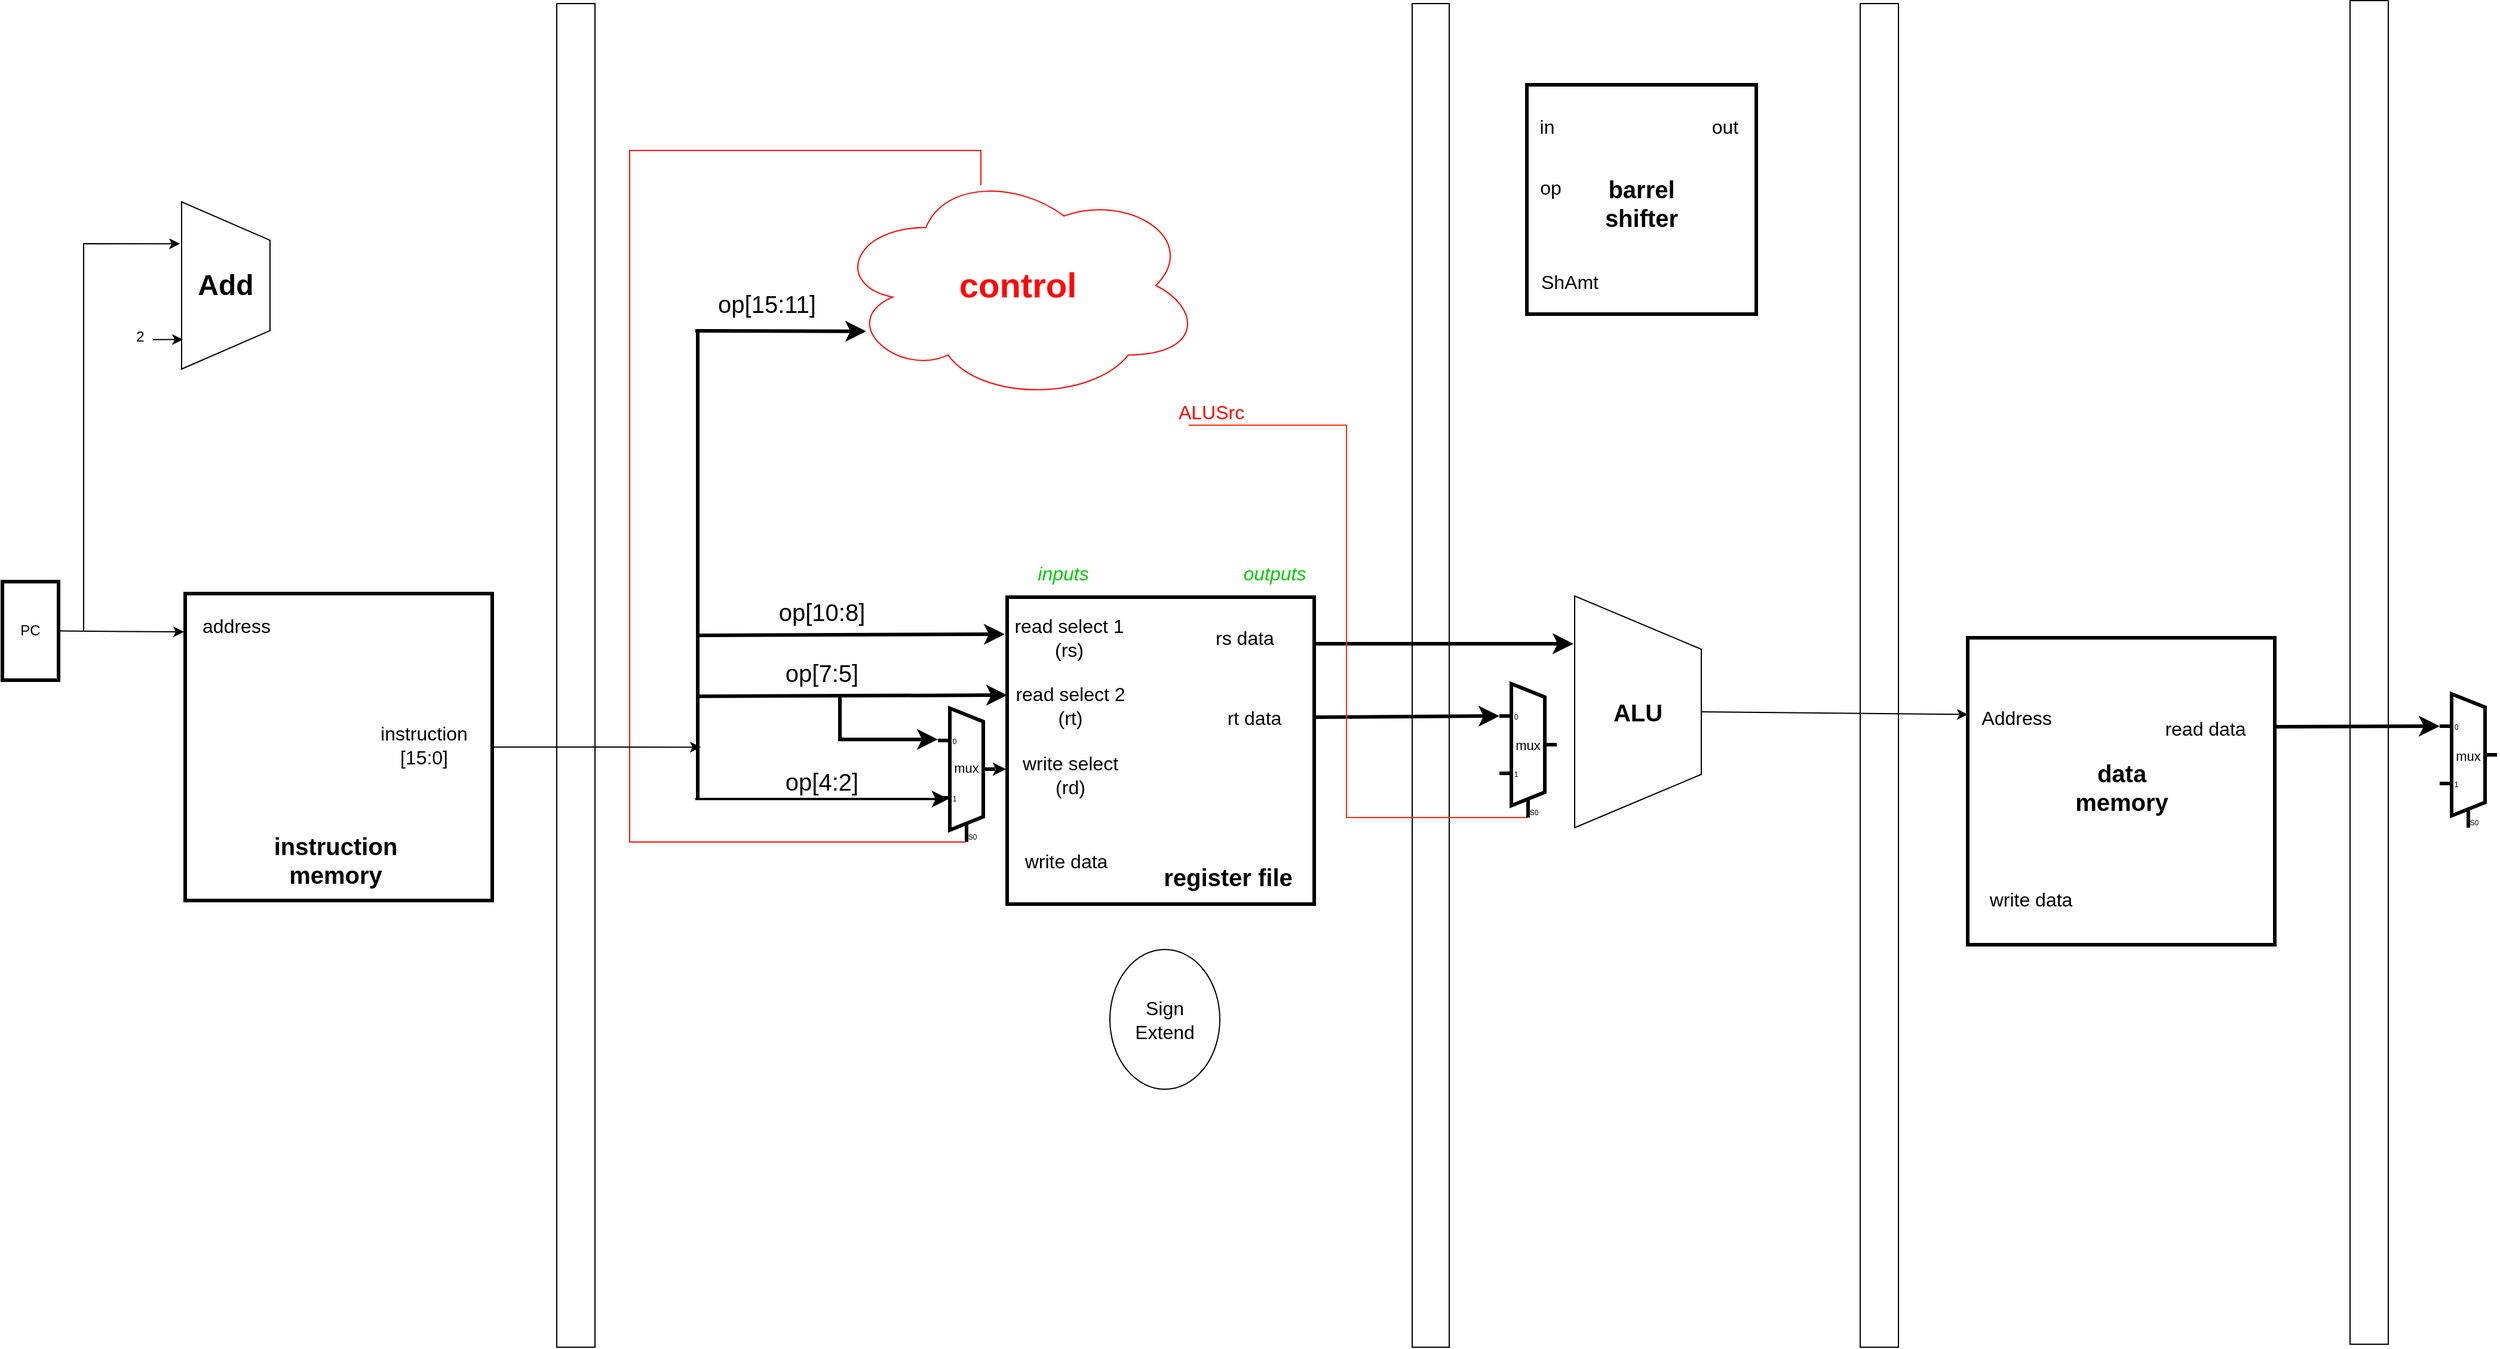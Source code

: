 <mxfile version="24.7.17">
  <diagram name="Page-1" id="fNMds45U4PwnaxW4AGc1">
    <mxGraphModel dx="3365" dy="1730" grid="0" gridSize="10" guides="1" tooltips="1" connect="1" arrows="1" fold="1" page="0" pageScale="1" pageWidth="850" pageHeight="1100" math="0" shadow="0">
      <root>
        <mxCell id="0" />
        <mxCell id="1" parent="0" />
        <mxCell id="muOvpEpb0NtmlUYYNEdW-12" value="" style="rounded=0;whiteSpace=wrap;html=1;" parent="1" vertex="1">
          <mxGeometry x="-238" y="184" width="32" height="1125" as="geometry" />
        </mxCell>
        <mxCell id="muOvpEpb0NtmlUYYNEdW-15" value="" style="rounded=0;whiteSpace=wrap;html=1;" parent="1" vertex="1">
          <mxGeometry x="478" y="184" width="31" height="1125" as="geometry" />
        </mxCell>
        <mxCell id="rFN4JdDNjN4XjkR0yoPJ-14" value="" style="endArrow=classic;html=1;rounded=0;fontSize=12;startSize=8;endSize=8;strokeWidth=3;" parent="1" edge="1">
          <mxGeometry width="50" height="50" relative="1" as="geometry">
            <mxPoint x="-122" y="458" as="sourcePoint" />
            <mxPoint x="21" y="458.41" as="targetPoint" />
          </mxGeometry>
        </mxCell>
        <mxCell id="rFN4JdDNjN4XjkR0yoPJ-16" value="op[15:11]" style="text;html=1;align=center;verticalAlign=middle;whiteSpace=wrap;rounded=0;fontSize=20;" parent="1" vertex="1">
          <mxGeometry x="-92" y="420" width="60" height="30" as="geometry" />
        </mxCell>
        <mxCell id="rFN4JdDNjN4XjkR0yoPJ-17" value="" style="endArrow=classic;html=1;rounded=0;fontSize=12;startSize=8;endSize=8;curved=1;strokeWidth=3;" parent="1" edge="1">
          <mxGeometry width="50" height="50" relative="1" as="geometry">
            <mxPoint x="-120" y="713" as="sourcePoint" />
            <mxPoint x="137" y="712" as="targetPoint" />
          </mxGeometry>
        </mxCell>
        <mxCell id="rFN4JdDNjN4XjkR0yoPJ-18" value="op[10:8]" style="text;html=1;align=center;verticalAlign=middle;whiteSpace=wrap;rounded=0;fontSize=20;" parent="1" vertex="1">
          <mxGeometry x="-46" y="678" width="60" height="30" as="geometry" />
        </mxCell>
        <mxCell id="rFN4JdDNjN4XjkR0yoPJ-24" value="" style="endArrow=classic;html=1;rounded=0;fontSize=12;startSize=8;endSize=8;curved=1;strokeWidth=3;" parent="1" edge="1">
          <mxGeometry width="50" height="50" relative="1" as="geometry">
            <mxPoint x="-120" y="764" as="sourcePoint" />
            <mxPoint x="139" y="763" as="targetPoint" />
          </mxGeometry>
        </mxCell>
        <mxCell id="rFN4JdDNjN4XjkR0yoPJ-25" value="op[7:5]" style="text;html=1;align=center;verticalAlign=middle;whiteSpace=wrap;rounded=0;fontSize=20;" parent="1" vertex="1">
          <mxGeometry x="-46" y="729" width="60" height="30" as="geometry" />
        </mxCell>
        <mxCell id="rFN4JdDNjN4XjkR0yoPJ-32" value="" style="shadow=0;dashed=0;align=center;html=1;strokeWidth=3;shape=mxgraph.electrical.abstract.mux2;whiteSpace=wrap;" parent="1" vertex="1">
          <mxGeometry x="81" y="774" width="48" height="112" as="geometry" />
        </mxCell>
        <mxCell id="rFN4JdDNjN4XjkR0yoPJ-35" value="" style="endArrow=classic;html=1;rounded=0;fontSize=12;startSize=8;endSize=8;strokeWidth=3;entryX=0;entryY=0.206;entryDx=0;entryDy=3;entryPerimeter=0;edgeStyle=orthogonalEdgeStyle;" parent="1" target="rFN4JdDNjN4XjkR0yoPJ-32" edge="1">
          <mxGeometry width="50" height="50" relative="1" as="geometry">
            <mxPoint x="-1" y="764" as="sourcePoint" />
            <mxPoint x="-1" y="817" as="targetPoint" />
            <Array as="points">
              <mxPoint x="-1" y="800" />
            </Array>
          </mxGeometry>
        </mxCell>
        <mxCell id="rFN4JdDNjN4XjkR0yoPJ-40" value="" style="endArrow=classic;html=1;rounded=0;fontSize=12;startSize=8;endSize=8;curved=1;" parent="1" edge="1">
          <mxGeometry width="50" height="50" relative="1" as="geometry">
            <mxPoint x="132" y="825" as="sourcePoint" />
            <mxPoint x="138" y="825" as="targetPoint" />
          </mxGeometry>
        </mxCell>
        <mxCell id="rFN4JdDNjN4XjkR0yoPJ-41" value="" style="endArrow=none;html=1;rounded=0;fontSize=12;startSize=8;endSize=8;entryX=0.262;entryY=1;entryDx=10;entryDy=0;entryPerimeter=0;edgeStyle=orthogonalEdgeStyle;strokeColor=#ff1100;strokeWidth=1;" parent="1" target="rFN4JdDNjN4XjkR0yoPJ-32" edge="1">
          <mxGeometry width="50" height="50" relative="1" as="geometry">
            <mxPoint x="117" y="336" as="sourcePoint" />
            <mxPoint x="167" y="286" as="targetPoint" />
            <Array as="points">
              <mxPoint x="117" y="307" />
              <mxPoint x="-177" y="307" />
              <mxPoint x="-177" y="886" />
            </Array>
          </mxGeometry>
        </mxCell>
        <mxCell id="rFN4JdDNjN4XjkR0yoPJ-42" value="" style="endArrow=classic;html=1;rounded=0;fontSize=12;startSize=8;endSize=8;curved=1;strokeWidth=2;" parent="1" edge="1">
          <mxGeometry width="50" height="50" relative="1" as="geometry">
            <mxPoint x="-122" y="850" as="sourcePoint" />
            <mxPoint x="90" y="850" as="targetPoint" />
          </mxGeometry>
        </mxCell>
        <mxCell id="rFN4JdDNjN4XjkR0yoPJ-43" value="op[4:2]" style="text;html=1;align=center;verticalAlign=middle;whiteSpace=wrap;rounded=0;fontSize=20;" parent="1" vertex="1">
          <mxGeometry x="-46" y="820" width="60" height="30" as="geometry" />
        </mxCell>
        <mxCell id="rFN4JdDNjN4XjkR0yoPJ-45" value="mux" style="text;html=1;align=center;verticalAlign=middle;whiteSpace=wrap;rounded=0;fontSize=11;" parent="1" vertex="1">
          <mxGeometry x="94" y="812" width="22" height="23" as="geometry" />
        </mxCell>
        <mxCell id="rFN4JdDNjN4XjkR0yoPJ-46" value="" style="ellipse;shape=cloud;whiteSpace=wrap;html=1;fontColor=#FF1C1C;strokeColor=#FF0000;strokeWidth=1;" parent="1" vertex="1">
          <mxGeometry x="-6" y="323" width="308" height="194" as="geometry" />
        </mxCell>
        <mxCell id="rFN4JdDNjN4XjkR0yoPJ-47" value="&lt;b style=&quot;font-size: 29px;&quot;&gt;control&lt;/b&gt;" style="text;html=1;align=center;verticalAlign=middle;whiteSpace=wrap;rounded=0;fontSize=29;fontColor=#FF0808;" parent="1" vertex="1">
          <mxGeometry x="118" y="406.5" width="60" height="27" as="geometry" />
        </mxCell>
        <mxCell id="3E7eyOwTPvob0F8doDhA-3" value="&lt;i&gt;inputs&lt;/i&gt;" style="text;html=1;align=center;verticalAlign=middle;whiteSpace=wrap;rounded=0;fontSize=16;fontColor=#00CC00;" parent="1" vertex="1">
          <mxGeometry x="156" y="646" width="60" height="30" as="geometry" />
        </mxCell>
        <mxCell id="3E7eyOwTPvob0F8doDhA-5" value="&lt;i&gt;outputs&lt;/i&gt;" style="text;html=1;align=center;verticalAlign=middle;whiteSpace=wrap;rounded=0;fontSize=16;fontColor=#00CC00;" parent="1" vertex="1">
          <mxGeometry x="333" y="646" width="60" height="30" as="geometry" />
        </mxCell>
        <mxCell id="3E7eyOwTPvob0F8doDhA-17" value="" style="endArrow=classic;html=1;rounded=0;fontSize=12;startSize=8;endSize=8;curved=1;strokeWidth=3;" parent="1" edge="1">
          <mxGeometry width="50" height="50" relative="1" as="geometry">
            <mxPoint x="396" y="720" as="sourcePoint" />
            <mxPoint x="613" y="720" as="targetPoint" />
          </mxGeometry>
        </mxCell>
        <mxCell id="3E7eyOwTPvob0F8doDhA-20" value="" style="endArrow=classic;html=1;rounded=0;fontSize=12;startSize=8;endSize=8;curved=1;strokeWidth=3;entryX=0;entryY=0.214;entryDx=0;entryDy=3;entryPerimeter=0;exitX=1;exitY=0.5;exitDx=0;exitDy=0;" parent="1" source="3E7eyOwTPvob0F8doDhA-12" target="3E7eyOwTPvob0F8doDhA-19" edge="1">
          <mxGeometry width="50" height="50" relative="1" as="geometry">
            <mxPoint x="396" y="770.97" as="sourcePoint" />
            <mxPoint x="548" y="771" as="targetPoint" />
          </mxGeometry>
        </mxCell>
        <mxCell id="3E7eyOwTPvob0F8doDhA-21" value="" style="endArrow=none;html=1;rounded=0;fontSize=12;startSize=8;endSize=8;edgeStyle=orthogonalEdgeStyle;entryX=0.292;entryY=1;entryDx=10;entryDy=0;entryPerimeter=0;strokeColor=#FF2D03;" parent="1" target="3E7eyOwTPvob0F8doDhA-19" edge="1">
          <mxGeometry width="50" height="50" relative="1" as="geometry">
            <mxPoint x="291" y="537" as="sourcePoint" />
            <mxPoint x="448" y="859.0" as="targetPoint" />
            <Array as="points">
              <mxPoint x="291" y="537" />
              <mxPoint x="423" y="537" />
              <mxPoint x="423" y="866" />
              <mxPoint x="490" y="866" />
            </Array>
          </mxGeometry>
        </mxCell>
        <mxCell id="3E7eyOwTPvob0F8doDhA-23" value="&lt;font color=&quot;#ff0000&quot;&gt;ALUSrc&lt;/font&gt;" style="text;html=1;align=center;verticalAlign=middle;whiteSpace=wrap;rounded=0;fontSize=16;" parent="1" vertex="1">
          <mxGeometry x="280" y="511" width="60" height="30" as="geometry" />
        </mxCell>
        <mxCell id="3E7eyOwTPvob0F8doDhA-24" value="" style="ellipse;whiteSpace=wrap;html=1;" parent="1" vertex="1">
          <mxGeometry x="225" y="976" width="92" height="117" as="geometry" />
        </mxCell>
        <mxCell id="3E7eyOwTPvob0F8doDhA-25" value="Sign Extend" style="text;html=1;align=center;verticalAlign=middle;whiteSpace=wrap;rounded=0;fontSize=16;" parent="1" vertex="1">
          <mxGeometry x="241" y="1019.5" width="60" height="30" as="geometry" />
        </mxCell>
        <mxCell id="muOvpEpb0NtmlUYYNEdW-38" style="edgeStyle=none;rounded=0;orthogonalLoop=1;jettySize=auto;html=1;exitX=1;exitY=0.5;exitDx=0;exitDy=0;" parent="1" source="muOvpEpb0NtmlUYYNEdW-1" edge="1">
          <mxGeometry relative="1" as="geometry">
            <mxPoint x="-117.429" y="806.571" as="targetPoint" />
          </mxGeometry>
        </mxCell>
        <mxCell id="muOvpEpb0NtmlUYYNEdW-8" value="" style="whiteSpace=wrap;html=1;aspect=fixed;strokeWidth=3;" parent="1" vertex="1">
          <mxGeometry x="943" y="715" width="257" height="257" as="geometry" />
        </mxCell>
        <mxCell id="muOvpEpb0NtmlUYYNEdW-9" value="Address" style="text;html=1;align=center;verticalAlign=middle;whiteSpace=wrap;rounded=0;fontSize=16;" parent="1" vertex="1">
          <mxGeometry x="934" y="762" width="100" height="39" as="geometry" />
        </mxCell>
        <mxCell id="muOvpEpb0NtmlUYYNEdW-10" value="&lt;b&gt;data memory&lt;/b&gt;" style="text;html=1;align=center;verticalAlign=middle;whiteSpace=wrap;rounded=0;fontSize=20;" parent="1" vertex="1">
          <mxGeometry x="1016.5" y="824.5" width="110" height="30" as="geometry" />
        </mxCell>
        <mxCell id="muOvpEpb0NtmlUYYNEdW-13" value="" style="group" parent="1" vertex="1" connectable="0">
          <mxGeometry x="614" y="680" width="106" height="194" as="geometry" />
        </mxCell>
        <mxCell id="3E7eyOwTPvob0F8doDhA-14" value="" style="verticalLabelPosition=middle;verticalAlign=middle;html=1;shape=trapezoid;perimeter=trapezoidPerimeter;whiteSpace=wrap;size=0.23;arcSize=10;flipV=1;labelPosition=center;align=center;direction=south;" parent="muOvpEpb0NtmlUYYNEdW-13" vertex="1">
          <mxGeometry width="106" height="194" as="geometry" />
        </mxCell>
        <mxCell id="3E7eyOwTPvob0F8doDhA-15" value="&lt;b style=&quot;font-size: 20px;&quot;&gt;ALU&lt;/b&gt;" style="text;html=1;align=center;verticalAlign=middle;whiteSpace=wrap;rounded=0;fontSize=20;" parent="muOvpEpb0NtmlUYYNEdW-13" vertex="1">
          <mxGeometry x="23" y="82" width="60" height="30" as="geometry" />
        </mxCell>
        <mxCell id="muOvpEpb0NtmlUYYNEdW-14" value="" style="group" parent="1" vertex="1" connectable="0">
          <mxGeometry x="551" y="753.5" width="48" height="112" as="geometry" />
        </mxCell>
        <mxCell id="3E7eyOwTPvob0F8doDhA-19" value="" style="shadow=0;dashed=0;align=center;html=1;strokeWidth=3;shape=mxgraph.electrical.abstract.mux2;whiteSpace=wrap;" parent="muOvpEpb0NtmlUYYNEdW-14" vertex="1">
          <mxGeometry width="48" height="112" as="geometry" />
        </mxCell>
        <mxCell id="3E7eyOwTPvob0F8doDhA-26" value="mux" style="text;html=1;align=center;verticalAlign=middle;whiteSpace=wrap;rounded=0;fontSize=11;" parent="muOvpEpb0NtmlUYYNEdW-14" vertex="1">
          <mxGeometry x="13" y="40" width="22" height="23" as="geometry" />
        </mxCell>
        <mxCell id="muOvpEpb0NtmlUYYNEdW-16" value="" style="rounded=0;whiteSpace=wrap;html=1;" parent="1" vertex="1">
          <mxGeometry x="853" y="184" width="32" height="1125" as="geometry" />
        </mxCell>
        <mxCell id="muOvpEpb0NtmlUYYNEdW-17" value="" style="rounded=0;whiteSpace=wrap;html=1;" parent="1" vertex="1">
          <mxGeometry x="1263" y="181.5" width="32" height="1125" as="geometry" />
        </mxCell>
        <mxCell id="muOvpEpb0NtmlUYYNEdW-19" value="write data" style="text;html=1;align=center;verticalAlign=middle;whiteSpace=wrap;rounded=0;fontSize=16;" parent="1" vertex="1">
          <mxGeometry x="946" y="914" width="100" height="39" as="geometry" />
        </mxCell>
        <mxCell id="muOvpEpb0NtmlUYYNEdW-20" value="read data" style="text;html=1;align=center;verticalAlign=middle;whiteSpace=wrap;rounded=0;fontSize=16;" parent="1" vertex="1">
          <mxGeometry x="1092" y="771.5" width="100" height="39" as="geometry" />
        </mxCell>
        <mxCell id="muOvpEpb0NtmlUYYNEdW-21" value="" style="group" parent="1" vertex="1" connectable="0">
          <mxGeometry x="1338" y="762" width="48" height="112" as="geometry" />
        </mxCell>
        <mxCell id="muOvpEpb0NtmlUYYNEdW-22" value="" style="shadow=0;dashed=0;align=center;html=1;strokeWidth=3;shape=mxgraph.electrical.abstract.mux2;whiteSpace=wrap;" parent="muOvpEpb0NtmlUYYNEdW-21" vertex="1">
          <mxGeometry width="48" height="112" as="geometry" />
        </mxCell>
        <mxCell id="muOvpEpb0NtmlUYYNEdW-23" value="mux" style="text;html=1;align=center;verticalAlign=middle;whiteSpace=wrap;rounded=0;fontSize=11;" parent="muOvpEpb0NtmlUYYNEdW-21" vertex="1">
          <mxGeometry x="13" y="40" width="22" height="23" as="geometry" />
        </mxCell>
        <mxCell id="muOvpEpb0NtmlUYYNEdW-25" value="" style="endArrow=classic;html=1;rounded=0;fontSize=12;startSize=8;endSize=8;curved=1;strokeWidth=3;exitX=0.997;exitY=0.29;exitDx=0;exitDy=0;exitPerimeter=0;entryX=0;entryY=0.214;entryDx=0;entryDy=3;entryPerimeter=0;" parent="1" source="muOvpEpb0NtmlUYYNEdW-8" target="muOvpEpb0NtmlUYYNEdW-22" edge="1">
          <mxGeometry width="50" height="50" relative="1" as="geometry">
            <mxPoint x="1205" y="786" as="sourcePoint" />
            <mxPoint x="1331" y="790" as="targetPoint" />
          </mxGeometry>
        </mxCell>
        <mxCell id="muOvpEpb0NtmlUYYNEdW-27" value="" style="group" parent="1" vertex="1" connectable="0">
          <mxGeometry x="139" y="681" width="257" height="257" as="geometry" />
        </mxCell>
        <mxCell id="rFN4JdDNjN4XjkR0yoPJ-5" value="" style="whiteSpace=wrap;html=1;aspect=fixed;strokeWidth=3;" parent="muOvpEpb0NtmlUYYNEdW-27" vertex="1">
          <mxGeometry width="257" height="257" as="geometry" />
        </mxCell>
        <mxCell id="rFN4JdDNjN4XjkR0yoPJ-6" value="read select 1 (rs)" style="text;html=1;align=center;verticalAlign=middle;whiteSpace=wrap;rounded=0;fontSize=16;" parent="muOvpEpb0NtmlUYYNEdW-27" vertex="1">
          <mxGeometry x="2" y="14" width="100" height="39" as="geometry" />
        </mxCell>
        <mxCell id="rFN4JdDNjN4XjkR0yoPJ-7" value="read select 2 (rt)" style="text;html=1;align=center;verticalAlign=middle;whiteSpace=wrap;rounded=0;fontSize=16;" parent="muOvpEpb0NtmlUYYNEdW-27" vertex="1">
          <mxGeometry x="3.5" y="71" width="97.5" height="39" as="geometry" />
        </mxCell>
        <mxCell id="rFN4JdDNjN4XjkR0yoPJ-8" value="write select (rd)" style="text;html=1;align=center;verticalAlign=middle;whiteSpace=wrap;rounded=0;fontSize=16;" parent="muOvpEpb0NtmlUYYNEdW-27" vertex="1">
          <mxGeometry x="7.5" y="129.5" width="89.5" height="39" as="geometry" />
        </mxCell>
        <mxCell id="rFN4JdDNjN4XjkR0yoPJ-10" value="write data" style="text;html=1;align=center;verticalAlign=middle;whiteSpace=wrap;rounded=0;fontSize=16;" parent="muOvpEpb0NtmlUYYNEdW-27" vertex="1">
          <mxGeometry x="13" y="205" width="73" height="32" as="geometry" />
        </mxCell>
        <mxCell id="rFN4JdDNjN4XjkR0yoPJ-44" value="&lt;b&gt;register file&lt;/b&gt;" style="text;html=1;align=center;verticalAlign=middle;whiteSpace=wrap;rounded=0;fontSize=20;" parent="muOvpEpb0NtmlUYYNEdW-27" vertex="1">
          <mxGeometry x="130" y="219" width="110" height="30" as="geometry" />
        </mxCell>
        <mxCell id="3E7eyOwTPvob0F8doDhA-7" value="rs data" style="text;html=1;align=center;verticalAlign=middle;whiteSpace=wrap;rounded=0;fontSize=16;" parent="muOvpEpb0NtmlUYYNEdW-27" vertex="1">
          <mxGeometry x="149" y="14" width="100" height="39" as="geometry" />
        </mxCell>
        <mxCell id="3E7eyOwTPvob0F8doDhA-12" value="rt data" style="text;html=1;align=center;verticalAlign=middle;whiteSpace=wrap;rounded=0;fontSize=16;" parent="muOvpEpb0NtmlUYYNEdW-27" vertex="1">
          <mxGeometry x="157" y="81" width="100" height="39" as="geometry" />
        </mxCell>
        <mxCell id="muOvpEpb0NtmlUYYNEdW-289" style="edgeStyle=none;rounded=0;orthogonalLoop=1;jettySize=auto;html=1;fontFamily=Helvetica;fontSize=12;fontColor=default;entryX=0.749;entryY=1.018;entryDx=0;entryDy=0;entryPerimeter=0;" parent="1" target="muOvpEpb0NtmlUYYNEdW-40" edge="1">
          <mxGeometry relative="1" as="geometry">
            <mxPoint x="-551" y="382" as="targetPoint" />
            <mxPoint x="-634" y="709" as="sourcePoint" />
            <Array as="points">
              <mxPoint x="-634" y="385" />
            </Array>
          </mxGeometry>
        </mxCell>
        <mxCell id="muOvpEpb0NtmlUYYNEdW-32" value="PC" style="rounded=0;whiteSpace=wrap;html=1;strokeWidth=3;" parent="1" vertex="1">
          <mxGeometry x="-702" y="668" width="47" height="82.5" as="geometry" />
        </mxCell>
        <mxCell id="muOvpEpb0NtmlUYYNEdW-34" style="edgeStyle=orthogonalEdgeStyle;rounded=0;orthogonalLoop=1;jettySize=auto;html=1;exitX=1;exitY=0.5;exitDx=0;exitDy=0;" parent="1" edge="1">
          <mxGeometry relative="1" as="geometry">
            <mxPoint x="-550" y="710" as="targetPoint" />
            <mxPoint x="-655" y="709.29" as="sourcePoint" />
          </mxGeometry>
        </mxCell>
        <mxCell id="muOvpEpb0NtmlUYYNEdW-37" value="" style="endArrow=none;html=3;rounded=0;strokeWidth=3;" parent="1" edge="1">
          <mxGeometry width="50" height="50" relative="1" as="geometry">
            <mxPoint x="-120" y="850" as="sourcePoint" />
            <mxPoint x="-120" y="458.5" as="targetPoint" />
          </mxGeometry>
        </mxCell>
        <mxCell id="muOvpEpb0NtmlUYYNEdW-39" style="edgeStyle=none;rounded=0;orthogonalLoop=1;jettySize=auto;html=1;exitX=0.5;exitY=0;exitDx=0;exitDy=0;entryX=0;entryY=0.25;entryDx=0;entryDy=0;" parent="1" source="3E7eyOwTPvob0F8doDhA-14" target="muOvpEpb0NtmlUYYNEdW-8" edge="1">
          <mxGeometry relative="1" as="geometry" />
        </mxCell>
        <mxCell id="muOvpEpb0NtmlUYYNEdW-40" value="&lt;font style=&quot;font-size: 24px;&quot;&gt;&lt;b&gt;Add&lt;/b&gt;&lt;/font&gt;" style="verticalLabelPosition=middle;verticalAlign=middle;html=1;shape=trapezoid;perimeter=trapezoidPerimeter;whiteSpace=wrap;size=0.23;arcSize=10;flipV=1;labelPosition=center;align=center;direction=south;" parent="1" vertex="1">
          <mxGeometry x="-552" y="350" width="74" height="140" as="geometry" />
        </mxCell>
        <mxCell id="muOvpEpb0NtmlUYYNEdW-284" value="" style="group" parent="1" vertex="1" connectable="0">
          <mxGeometry x="-556" y="678" width="264" height="257" as="geometry" />
        </mxCell>
        <mxCell id="muOvpEpb0NtmlUYYNEdW-1" value="" style="whiteSpace=wrap;html=1;aspect=fixed;strokeWidth=3;" parent="muOvpEpb0NtmlUYYNEdW-284" vertex="1">
          <mxGeometry x="7" width="257" height="257" as="geometry" />
        </mxCell>
        <mxCell id="muOvpEpb0NtmlUYYNEdW-4" value="address" style="text;html=1;align=center;verticalAlign=middle;whiteSpace=wrap;rounded=0;fontSize=16;" parent="muOvpEpb0NtmlUYYNEdW-284" vertex="1">
          <mxGeometry y="7" width="100" height="39" as="geometry" />
        </mxCell>
        <mxCell id="muOvpEpb0NtmlUYYNEdW-6" value="&lt;b&gt;instruction memory&lt;/b&gt;" style="text;html=1;align=center;verticalAlign=middle;whiteSpace=wrap;rounded=0;fontSize=20;" parent="muOvpEpb0NtmlUYYNEdW-284" vertex="1">
          <mxGeometry x="78" y="208" width="110" height="30" as="geometry" />
        </mxCell>
        <mxCell id="muOvpEpb0NtmlUYYNEdW-28" value="instruction&lt;div&gt;[15:0]&lt;/div&gt;" style="text;html=1;align=center;verticalAlign=middle;whiteSpace=wrap;rounded=0;fontSize=16;" parent="muOvpEpb0NtmlUYYNEdW-284" vertex="1">
          <mxGeometry x="158" y="107.5" width="98" height="39" as="geometry" />
        </mxCell>
        <mxCell id="muOvpEpb0NtmlUYYNEdW-285" value="" style="group" parent="1" vertex="1" connectable="0">
          <mxGeometry x="547" y="252" width="232" height="192" as="geometry" />
        </mxCell>
        <mxCell id="muOvpEpb0NtmlUYYNEdW-268" value="" style="whiteSpace=wrap;html=1;aspect=fixed;strokeWidth=3;" parent="muOvpEpb0NtmlUYYNEdW-285" vertex="1">
          <mxGeometry x="27" width="192" height="192" as="geometry" />
        </mxCell>
        <mxCell id="muOvpEpb0NtmlUYYNEdW-269" value="&lt;b&gt;barrel shifter&lt;/b&gt;" style="text;html=1;align=center;verticalAlign=middle;whiteSpace=wrap;rounded=0;fontSize=20;" parent="muOvpEpb0NtmlUYYNEdW-285" vertex="1">
          <mxGeometry x="68" y="84" width="110" height="30" as="geometry" />
        </mxCell>
        <mxCell id="muOvpEpb0NtmlUYYNEdW-279" value="in" style="text;html=1;align=center;verticalAlign=middle;whiteSpace=wrap;rounded=0;fontSize=16;" parent="muOvpEpb0NtmlUYYNEdW-285" vertex="1">
          <mxGeometry x="-6" y="15" width="100" height="39" as="geometry" />
        </mxCell>
        <mxCell id="muOvpEpb0NtmlUYYNEdW-280" value="ShAmt" style="text;html=1;align=center;verticalAlign=middle;whiteSpace=wrap;rounded=0;fontSize=16;" parent="muOvpEpb0NtmlUYYNEdW-285" vertex="1">
          <mxGeometry x="13" y="145" width="100" height="39" as="geometry" />
        </mxCell>
        <mxCell id="muOvpEpb0NtmlUYYNEdW-281" value="out" style="text;html=1;align=center;verticalAlign=middle;whiteSpace=wrap;rounded=0;fontSize=16;" parent="muOvpEpb0NtmlUYYNEdW-285" vertex="1">
          <mxGeometry x="143" y="15" width="100" height="39" as="geometry" />
        </mxCell>
        <mxCell id="muOvpEpb0NtmlUYYNEdW-282" value="op" style="text;html=1;align=center;verticalAlign=middle;whiteSpace=wrap;rounded=0;fontSize=16;" parent="muOvpEpb0NtmlUYYNEdW-285" vertex="1">
          <mxGeometry x="-3" y="66" width="100" height="39" as="geometry" />
        </mxCell>
        <mxCell id="muOvpEpb0NtmlUYYNEdW-287" style="edgeStyle=orthogonalEdgeStyle;rounded=0;orthogonalLoop=1;jettySize=auto;html=1;entryX=0.179;entryY=0.985;entryDx=0;entryDy=0;entryPerimeter=0;exitX=0.96;exitY=0.59;exitDx=0;exitDy=0;exitPerimeter=0;" parent="1" source="muOvpEpb0NtmlUYYNEdW-288" target="muOvpEpb0NtmlUYYNEdW-40" edge="1">
          <mxGeometry relative="1" as="geometry">
            <mxPoint x="-552" y="466.71" as="targetPoint" />
            <mxPoint x="-593" y="467" as="sourcePoint" />
          </mxGeometry>
        </mxCell>
        <mxCell id="muOvpEpb0NtmlUYYNEdW-288" value="2" style="text;html=1;align=center;verticalAlign=middle;resizable=0;points=[];autosize=1;strokeColor=none;fillColor=none;fontFamily=Helvetica;fontSize=12;fontColor=default;" parent="1" vertex="1">
          <mxGeometry x="-600" y="450" width="25" height="26" as="geometry" />
        </mxCell>
      </root>
    </mxGraphModel>
  </diagram>
</mxfile>
